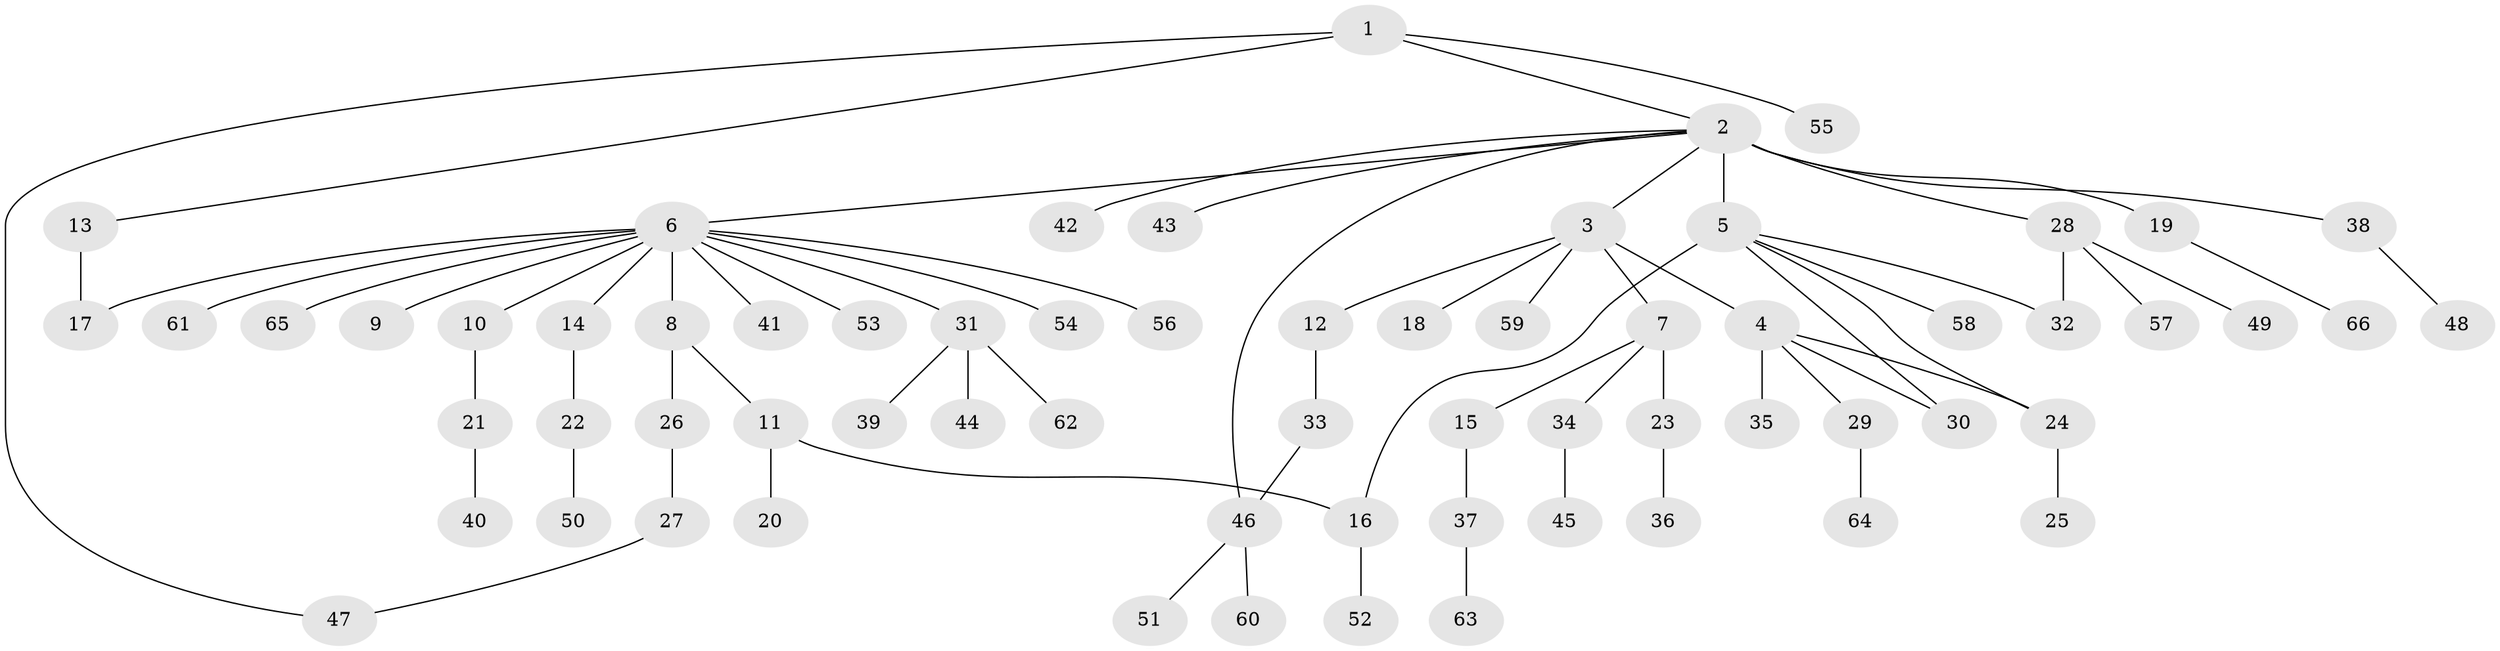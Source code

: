 // original degree distribution, {5: 0.04580152671755725, 27: 0.007633587786259542, 8: 0.007633587786259542, 9: 0.007633587786259542, 1: 0.6183206106870229, 14: 0.007633587786259542, 4: 0.04580152671755725, 3: 0.0916030534351145, 7: 0.007633587786259542, 2: 0.16030534351145037}
// Generated by graph-tools (version 1.1) at 2025/35/03/09/25 02:35:22]
// undirected, 66 vertices, 72 edges
graph export_dot {
graph [start="1"]
  node [color=gray90,style=filled];
  1;
  2;
  3;
  4;
  5;
  6;
  7;
  8;
  9;
  10;
  11;
  12;
  13;
  14;
  15;
  16;
  17;
  18;
  19;
  20;
  21;
  22;
  23;
  24;
  25;
  26;
  27;
  28;
  29;
  30;
  31;
  32;
  33;
  34;
  35;
  36;
  37;
  38;
  39;
  40;
  41;
  42;
  43;
  44;
  45;
  46;
  47;
  48;
  49;
  50;
  51;
  52;
  53;
  54;
  55;
  56;
  57;
  58;
  59;
  60;
  61;
  62;
  63;
  64;
  65;
  66;
  1 -- 2 [weight=1.0];
  1 -- 13 [weight=1.0];
  1 -- 47 [weight=1.0];
  1 -- 55 [weight=1.0];
  2 -- 3 [weight=1.0];
  2 -- 5 [weight=15.0];
  2 -- 6 [weight=1.0];
  2 -- 19 [weight=2.0];
  2 -- 28 [weight=1.0];
  2 -- 38 [weight=1.0];
  2 -- 42 [weight=1.0];
  2 -- 43 [weight=1.0];
  2 -- 46 [weight=1.0];
  3 -- 4 [weight=1.0];
  3 -- 7 [weight=1.0];
  3 -- 12 [weight=1.0];
  3 -- 18 [weight=1.0];
  3 -- 59 [weight=1.0];
  4 -- 24 [weight=1.0];
  4 -- 29 [weight=4.0];
  4 -- 30 [weight=1.0];
  4 -- 35 [weight=1.0];
  5 -- 16 [weight=1.0];
  5 -- 24 [weight=1.0];
  5 -- 30 [weight=1.0];
  5 -- 32 [weight=1.0];
  5 -- 58 [weight=1.0];
  6 -- 8 [weight=1.0];
  6 -- 9 [weight=1.0];
  6 -- 10 [weight=1.0];
  6 -- 14 [weight=1.0];
  6 -- 17 [weight=1.0];
  6 -- 31 [weight=1.0];
  6 -- 41 [weight=1.0];
  6 -- 53 [weight=1.0];
  6 -- 54 [weight=1.0];
  6 -- 56 [weight=1.0];
  6 -- 61 [weight=1.0];
  6 -- 65 [weight=1.0];
  7 -- 15 [weight=1.0];
  7 -- 23 [weight=1.0];
  7 -- 34 [weight=1.0];
  8 -- 11 [weight=1.0];
  8 -- 26 [weight=1.0];
  10 -- 21 [weight=1.0];
  11 -- 16 [weight=1.0];
  11 -- 20 [weight=4.0];
  12 -- 33 [weight=3.0];
  13 -- 17 [weight=2.0];
  14 -- 22 [weight=1.0];
  15 -- 37 [weight=1.0];
  16 -- 52 [weight=1.0];
  19 -- 66 [weight=1.0];
  21 -- 40 [weight=2.0];
  22 -- 50 [weight=1.0];
  23 -- 36 [weight=2.0];
  24 -- 25 [weight=1.0];
  26 -- 27 [weight=1.0];
  27 -- 47 [weight=1.0];
  28 -- 32 [weight=1.0];
  28 -- 49 [weight=1.0];
  28 -- 57 [weight=1.0];
  29 -- 64 [weight=1.0];
  31 -- 39 [weight=1.0];
  31 -- 44 [weight=1.0];
  31 -- 62 [weight=1.0];
  33 -- 46 [weight=1.0];
  34 -- 45 [weight=1.0];
  37 -- 63 [weight=1.0];
  38 -- 48 [weight=1.0];
  46 -- 51 [weight=1.0];
  46 -- 60 [weight=1.0];
}

